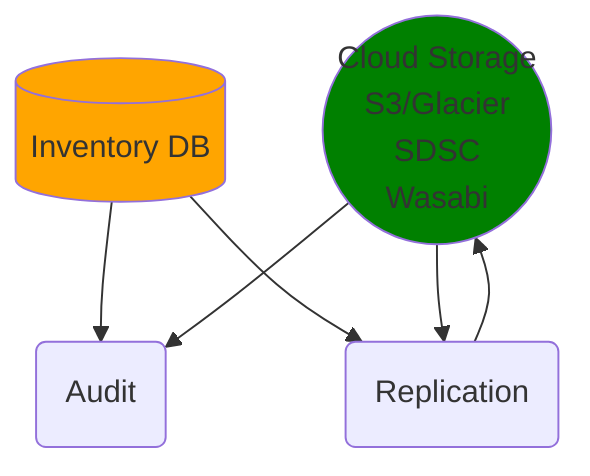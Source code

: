 graph TD
    CLOUD((Cloud Storage<br>S3/Glacier<br>SDSC<br>Wasabi))
    RDS[(Inventory DB)]
    AUD(Audit)
    REP(Replication)
    RDS --> AUD
    RDS --> REP
    CLOUD --> AUD
    CLOUD --> REP
    REP --> CLOUD

    style CLOUD fill:green
    style RDS fill:orange